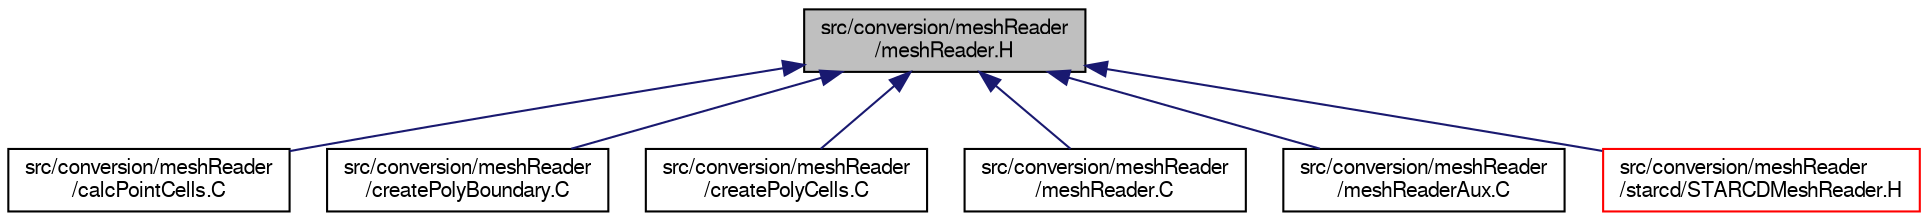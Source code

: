digraph "src/conversion/meshReader/meshReader.H"
{
  bgcolor="transparent";
  edge [fontname="FreeSans",fontsize="10",labelfontname="FreeSans",labelfontsize="10"];
  node [fontname="FreeSans",fontsize="10",shape=record];
  Node221 [label="src/conversion/meshReader\l/meshReader.H",height=0.2,width=0.4,color="black", fillcolor="grey75", style="filled", fontcolor="black"];
  Node221 -> Node222 [dir="back",color="midnightblue",fontsize="10",style="solid",fontname="FreeSans"];
  Node222 [label="src/conversion/meshReader\l/calcPointCells.C",height=0.2,width=0.4,color="black",URL="$a39212.html",tooltip="calculate point cells - ie, the cells attached to each point "];
  Node221 -> Node223 [dir="back",color="midnightblue",fontsize="10",style="solid",fontname="FreeSans"];
  Node223 [label="src/conversion/meshReader\l/createPolyBoundary.C",height=0.2,width=0.4,color="black",URL="$a39221.html",tooltip="boundary faces "];
  Node221 -> Node224 [dir="back",color="midnightblue",fontsize="10",style="solid",fontname="FreeSans"];
  Node224 [label="src/conversion/meshReader\l/createPolyCells.C",height=0.2,width=0.4,color="black",URL="$a39230.html",tooltip="create cellPolys "];
  Node221 -> Node225 [dir="back",color="midnightblue",fontsize="10",style="solid",fontname="FreeSans"];
  Node225 [label="src/conversion/meshReader\l/meshReader.C",height=0.2,width=0.4,color="black",URL="$a00191.html"];
  Node221 -> Node226 [dir="back",color="midnightblue",fontsize="10",style="solid",fontname="FreeSans"];
  Node226 [label="src/conversion/meshReader\l/meshReaderAux.C",height=0.2,width=0.4,color="black",URL="$a00197.html"];
  Node221 -> Node227 [dir="back",color="midnightblue",fontsize="10",style="solid",fontname="FreeSans"];
  Node227 [label="src/conversion/meshReader\l/starcd/STARCDMeshReader.H",height=0.2,width=0.4,color="red",URL="$a00203.html"];
}
